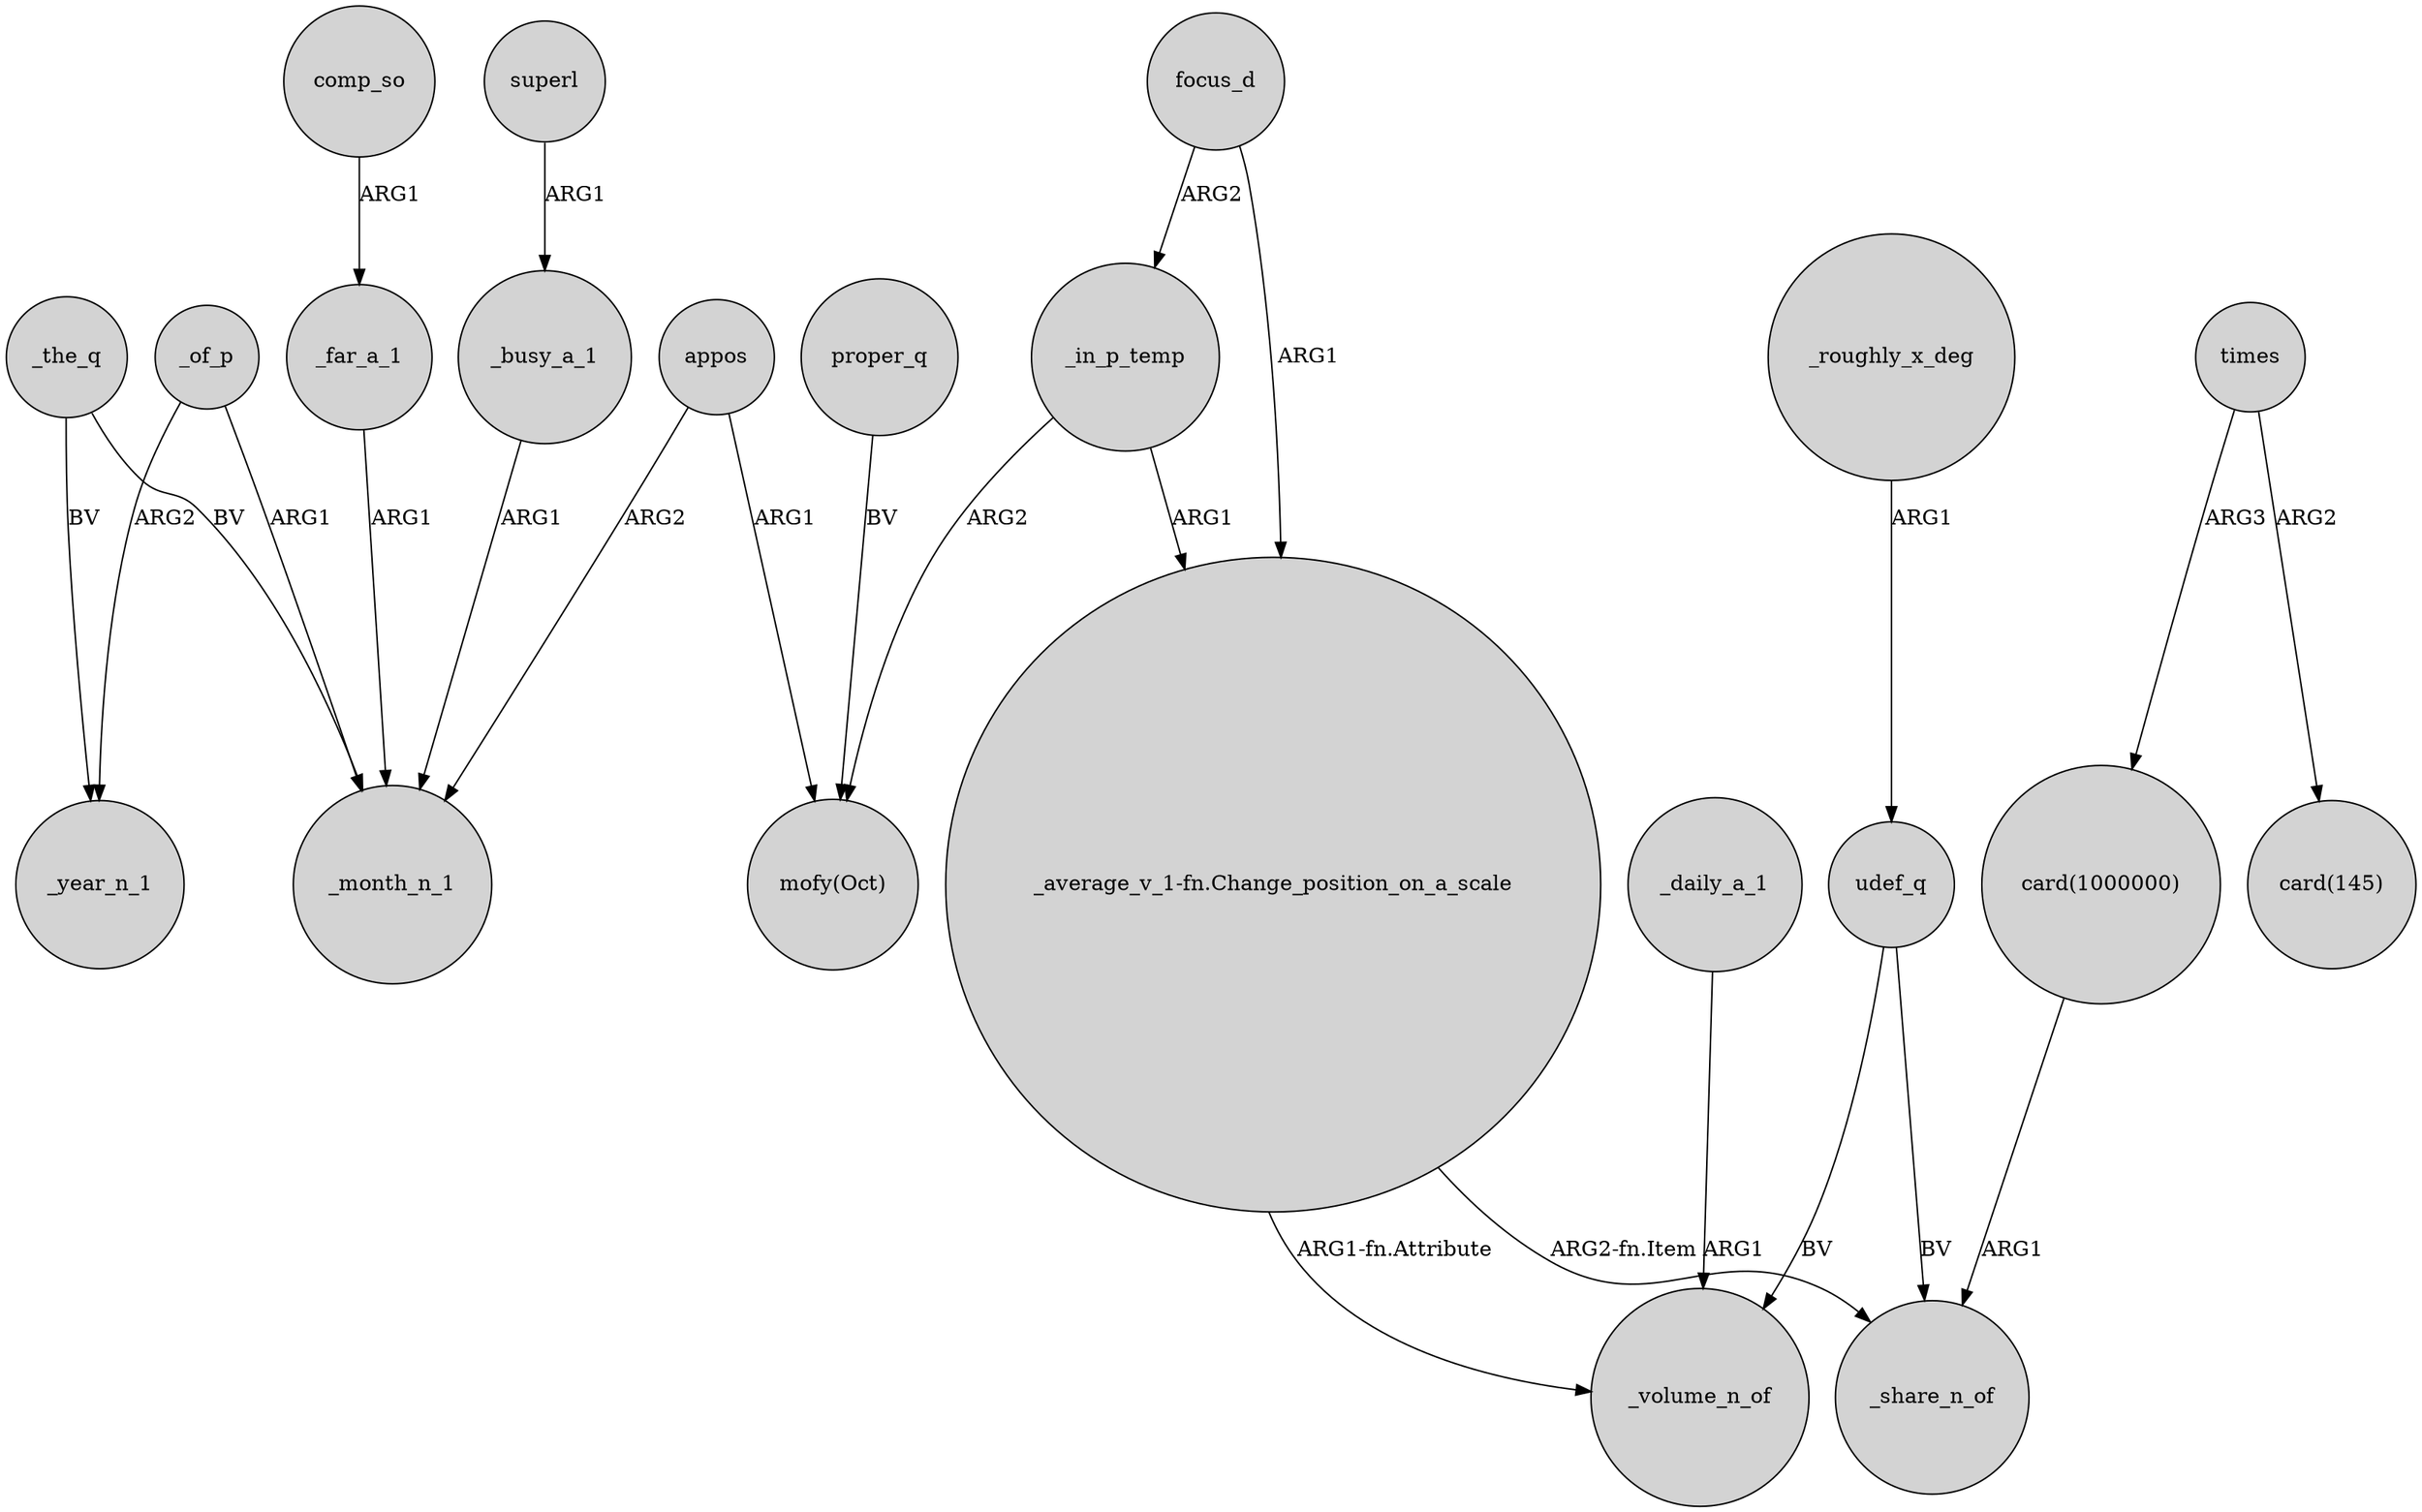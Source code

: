 digraph {
	node [shape=circle style=filled]
	comp_so -> _far_a_1 [label=ARG1]
	udef_q -> _volume_n_of [label=BV]
	_the_q -> _year_n_1 [label=BV]
	focus_d -> "_average_v_1-fn.Change_position_on_a_scale" [label=ARG1]
	superl -> _busy_a_1 [label=ARG1]
	"_average_v_1-fn.Change_position_on_a_scale" -> _volume_n_of [label="ARG1-fn.Attribute"]
	appos -> _month_n_1 [label=ARG2]
	"_average_v_1-fn.Change_position_on_a_scale" -> _share_n_of [label="ARG2-fn.Item"]
	_of_p -> _month_n_1 [label=ARG1]
	_busy_a_1 -> _month_n_1 [label=ARG1]
	times -> "card(145)" [label=ARG2]
	proper_q -> "mofy(Oct)" [label=BV]
	_in_p_temp -> "_average_v_1-fn.Change_position_on_a_scale" [label=ARG1]
	_far_a_1 -> _month_n_1 [label=ARG1]
	_in_p_temp -> "mofy(Oct)" [label=ARG2]
	udef_q -> _share_n_of [label=BV]
	"card(1000000)" -> _share_n_of [label=ARG1]
	_of_p -> _year_n_1 [label=ARG2]
	_the_q -> _month_n_1 [label=BV]
	appos -> "mofy(Oct)" [label=ARG1]
	_roughly_x_deg -> udef_q [label=ARG1]
	_daily_a_1 -> _volume_n_of [label=ARG1]
	times -> "card(1000000)" [label=ARG3]
	focus_d -> _in_p_temp [label=ARG2]
}
